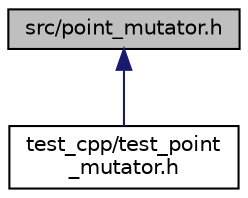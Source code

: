 digraph "src/point_mutator.h"
{
 // LATEX_PDF_SIZE
  edge [fontname="Helvetica",fontsize="10",labelfontname="Helvetica",labelfontsize="10"];
  node [fontname="Helvetica",fontsize="10",shape=record];
  Node1 [label="src/point_mutator.h",height=0.2,width=0.4,color="black", fillcolor="grey75", style="filled", fontcolor="black",tooltip="To mutate sequences using a point mutation model."];
  Node1 -> Node2 [dir="back",color="midnightblue",fontsize="10",style="solid"];
  Node2 [label="test_cpp/test_point\l_mutator.h",height=0.2,width=0.4,color="black", fillcolor="white", style="filled",URL="$test__point__mutator_8h.html",tooltip="To test the functionality of the Point Mutator class."];
}
